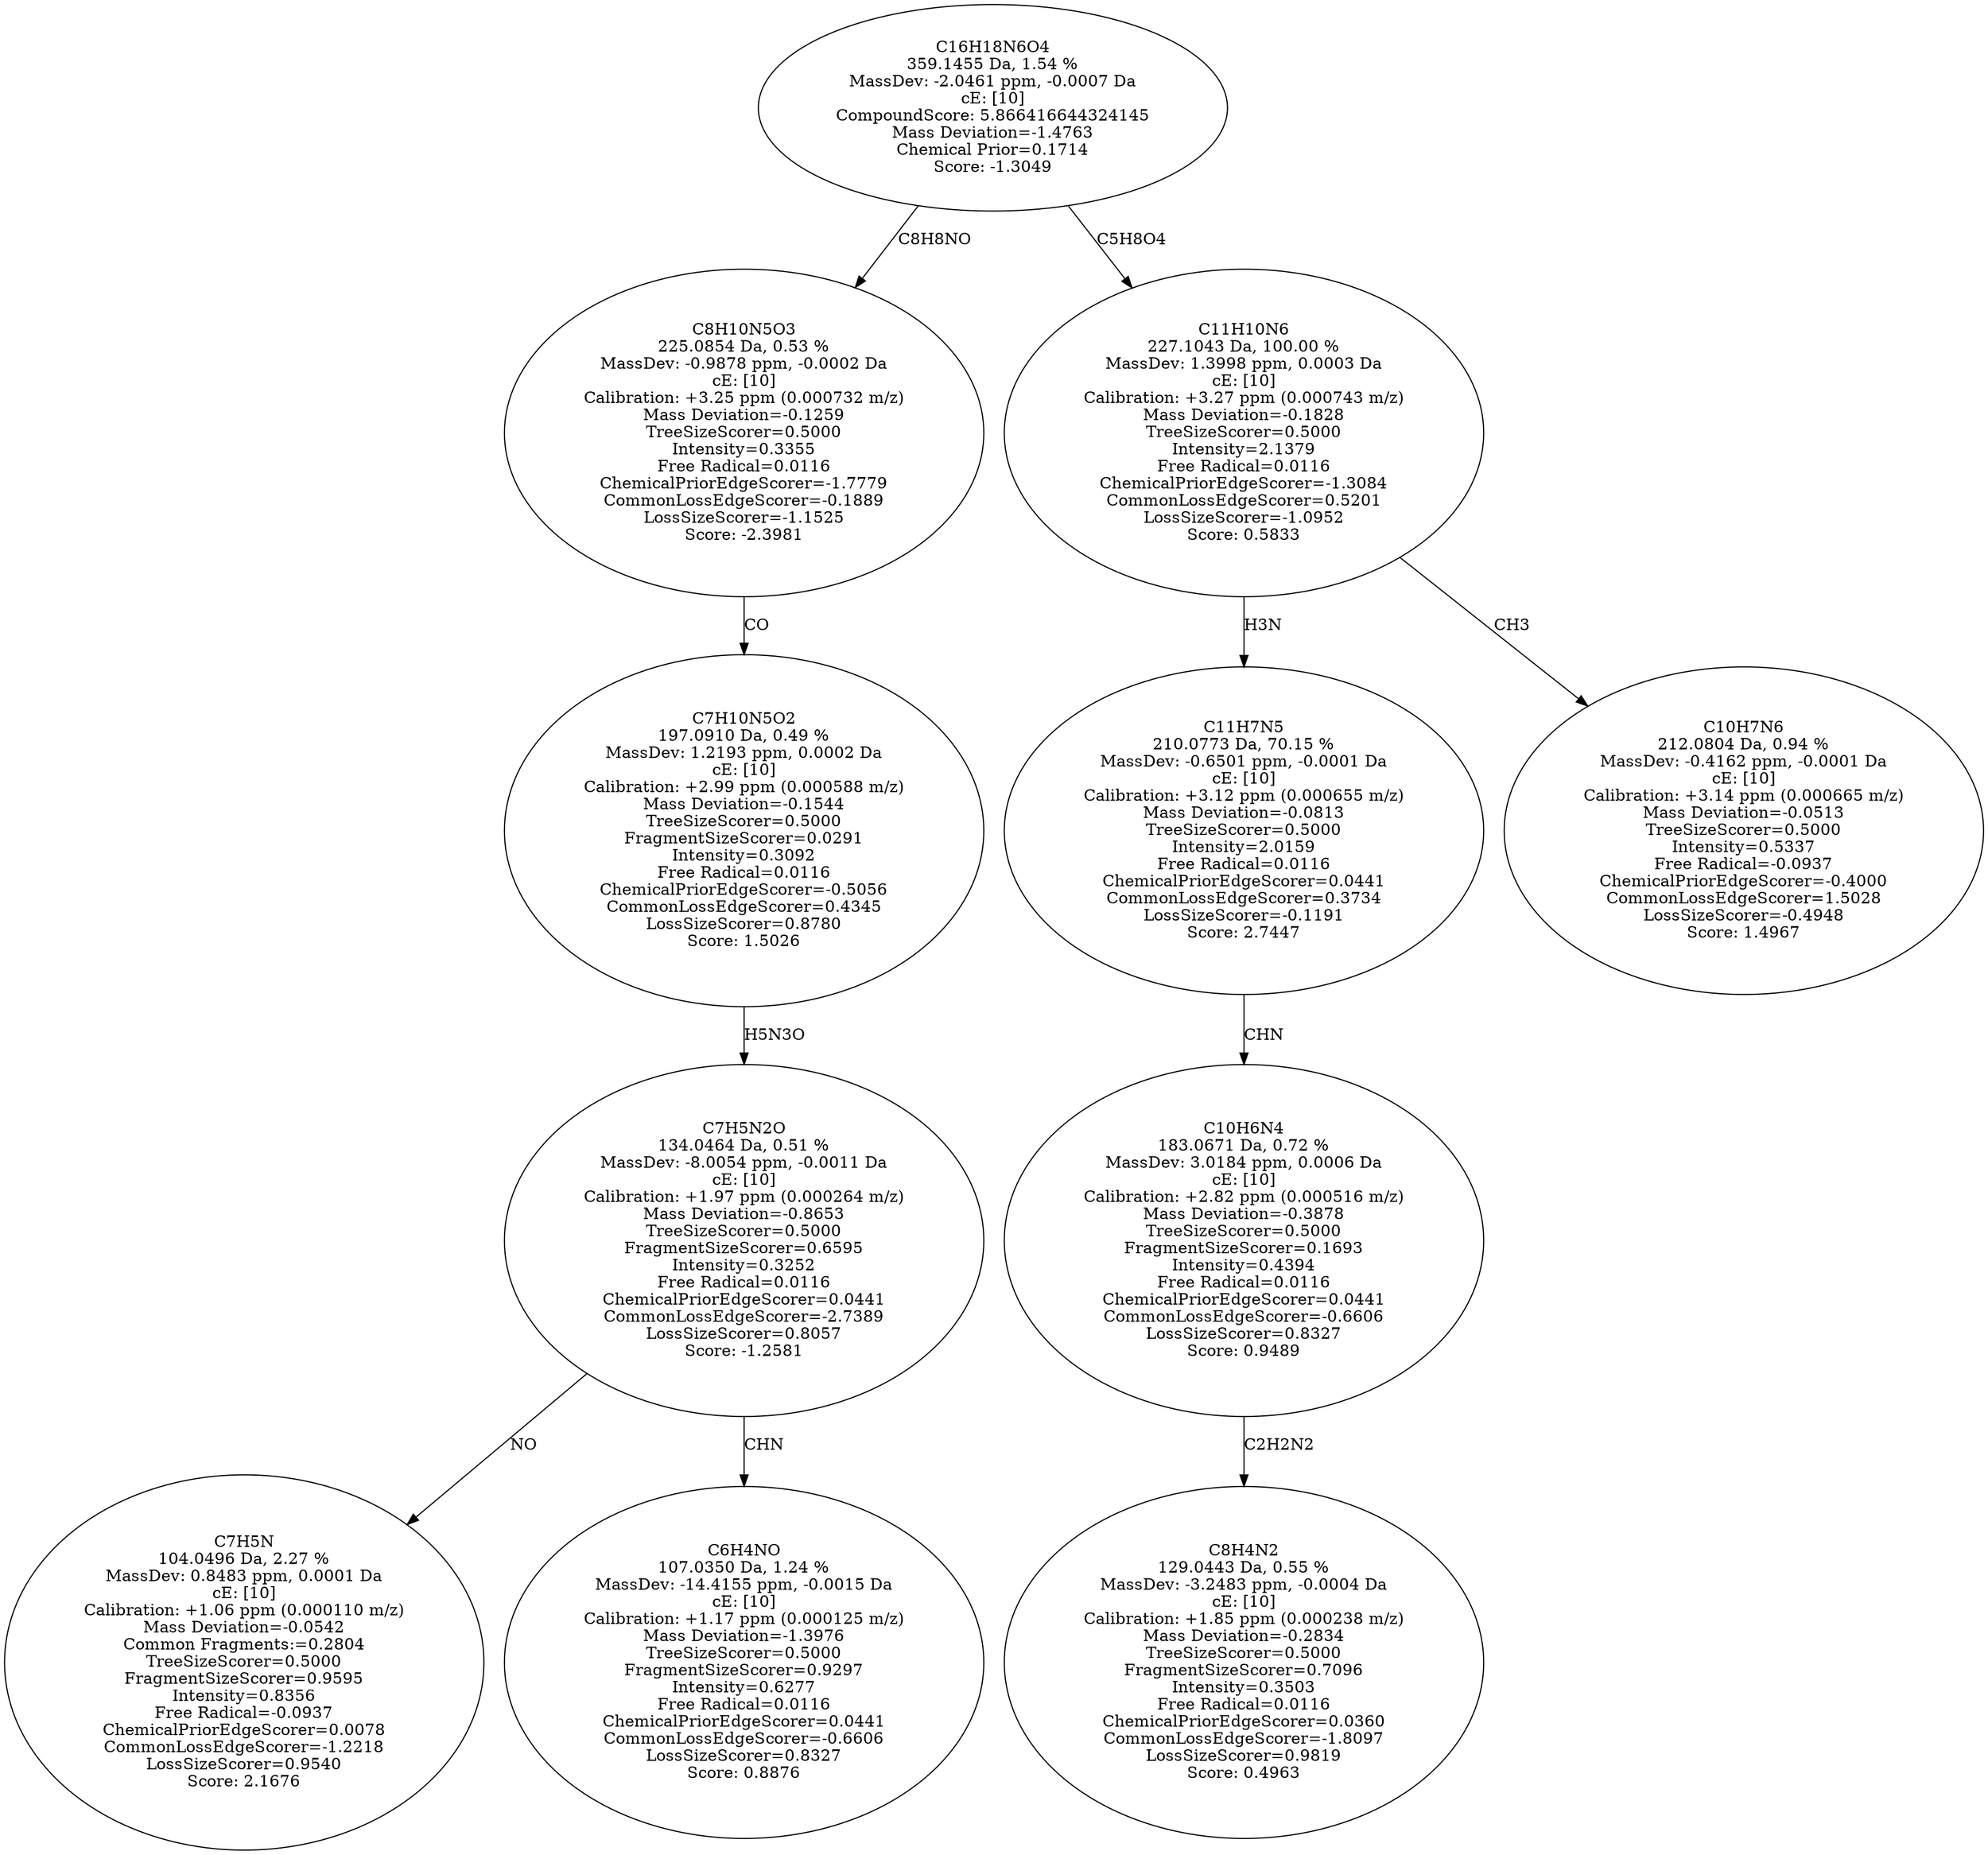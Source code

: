 strict digraph {
v1 [label="C7H5N\n104.0496 Da, 2.27 %\nMassDev: 0.8483 ppm, 0.0001 Da\ncE: [10]\nCalibration: +1.06 ppm (0.000110 m/z)\nMass Deviation=-0.0542\nCommon Fragments:=0.2804\nTreeSizeScorer=0.5000\nFragmentSizeScorer=0.9595\nIntensity=0.8356\nFree Radical=-0.0937\nChemicalPriorEdgeScorer=0.0078\nCommonLossEdgeScorer=-1.2218\nLossSizeScorer=0.9540\nScore: 2.1676"];
v2 [label="C6H4NO\n107.0350 Da, 1.24 %\nMassDev: -14.4155 ppm, -0.0015 Da\ncE: [10]\nCalibration: +1.17 ppm (0.000125 m/z)\nMass Deviation=-1.3976\nTreeSizeScorer=0.5000\nFragmentSizeScorer=0.9297\nIntensity=0.6277\nFree Radical=0.0116\nChemicalPriorEdgeScorer=0.0441\nCommonLossEdgeScorer=-0.6606\nLossSizeScorer=0.8327\nScore: 0.8876"];
v3 [label="C7H5N2O\n134.0464 Da, 0.51 %\nMassDev: -8.0054 ppm, -0.0011 Da\ncE: [10]\nCalibration: +1.97 ppm (0.000264 m/z)\nMass Deviation=-0.8653\nTreeSizeScorer=0.5000\nFragmentSizeScorer=0.6595\nIntensity=0.3252\nFree Radical=0.0116\nChemicalPriorEdgeScorer=0.0441\nCommonLossEdgeScorer=-2.7389\nLossSizeScorer=0.8057\nScore: -1.2581"];
v4 [label="C7H10N5O2\n197.0910 Da, 0.49 %\nMassDev: 1.2193 ppm, 0.0002 Da\ncE: [10]\nCalibration: +2.99 ppm (0.000588 m/z)\nMass Deviation=-0.1544\nTreeSizeScorer=0.5000\nFragmentSizeScorer=0.0291\nIntensity=0.3092\nFree Radical=0.0116\nChemicalPriorEdgeScorer=-0.5056\nCommonLossEdgeScorer=0.4345\nLossSizeScorer=0.8780\nScore: 1.5026"];
v5 [label="C8H10N5O3\n225.0854 Da, 0.53 %\nMassDev: -0.9878 ppm, -0.0002 Da\ncE: [10]\nCalibration: +3.25 ppm (0.000732 m/z)\nMass Deviation=-0.1259\nTreeSizeScorer=0.5000\nIntensity=0.3355\nFree Radical=0.0116\nChemicalPriorEdgeScorer=-1.7779\nCommonLossEdgeScorer=-0.1889\nLossSizeScorer=-1.1525\nScore: -2.3981"];
v6 [label="C8H4N2\n129.0443 Da, 0.55 %\nMassDev: -3.2483 ppm, -0.0004 Da\ncE: [10]\nCalibration: +1.85 ppm (0.000238 m/z)\nMass Deviation=-0.2834\nTreeSizeScorer=0.5000\nFragmentSizeScorer=0.7096\nIntensity=0.3503\nFree Radical=0.0116\nChemicalPriorEdgeScorer=0.0360\nCommonLossEdgeScorer=-1.8097\nLossSizeScorer=0.9819\nScore: 0.4963"];
v7 [label="C10H6N4\n183.0671 Da, 0.72 %\nMassDev: 3.0184 ppm, 0.0006 Da\ncE: [10]\nCalibration: +2.82 ppm (0.000516 m/z)\nMass Deviation=-0.3878\nTreeSizeScorer=0.5000\nFragmentSizeScorer=0.1693\nIntensity=0.4394\nFree Radical=0.0116\nChemicalPriorEdgeScorer=0.0441\nCommonLossEdgeScorer=-0.6606\nLossSizeScorer=0.8327\nScore: 0.9489"];
v8 [label="C11H7N5\n210.0773 Da, 70.15 %\nMassDev: -0.6501 ppm, -0.0001 Da\ncE: [10]\nCalibration: +3.12 ppm (0.000655 m/z)\nMass Deviation=-0.0813\nTreeSizeScorer=0.5000\nIntensity=2.0159\nFree Radical=0.0116\nChemicalPriorEdgeScorer=0.0441\nCommonLossEdgeScorer=0.3734\nLossSizeScorer=-0.1191\nScore: 2.7447"];
v9 [label="C10H7N6\n212.0804 Da, 0.94 %\nMassDev: -0.4162 ppm, -0.0001 Da\ncE: [10]\nCalibration: +3.14 ppm (0.000665 m/z)\nMass Deviation=-0.0513\nTreeSizeScorer=0.5000\nIntensity=0.5337\nFree Radical=-0.0937\nChemicalPriorEdgeScorer=-0.4000\nCommonLossEdgeScorer=1.5028\nLossSizeScorer=-0.4948\nScore: 1.4967"];
v10 [label="C11H10N6\n227.1043 Da, 100.00 %\nMassDev: 1.3998 ppm, 0.0003 Da\ncE: [10]\nCalibration: +3.27 ppm (0.000743 m/z)\nMass Deviation=-0.1828\nTreeSizeScorer=0.5000\nIntensity=2.1379\nFree Radical=0.0116\nChemicalPriorEdgeScorer=-1.3084\nCommonLossEdgeScorer=0.5201\nLossSizeScorer=-1.0952\nScore: 0.5833"];
v11 [label="C16H18N6O4\n359.1455 Da, 1.54 %\nMassDev: -2.0461 ppm, -0.0007 Da\ncE: [10]\nCompoundScore: 5.866416644324145\nMass Deviation=-1.4763\nChemical Prior=0.1714\nScore: -1.3049"];
v3 -> v1 [label="NO"];
v3 -> v2 [label="CHN"];
v4 -> v3 [label="H5N3O"];
v5 -> v4 [label="CO"];
v11 -> v5 [label="C8H8NO"];
v7 -> v6 [label="C2H2N2"];
v8 -> v7 [label="CHN"];
v10 -> v8 [label="H3N"];
v10 -> v9 [label="CH3"];
v11 -> v10 [label="C5H8O4"];
}